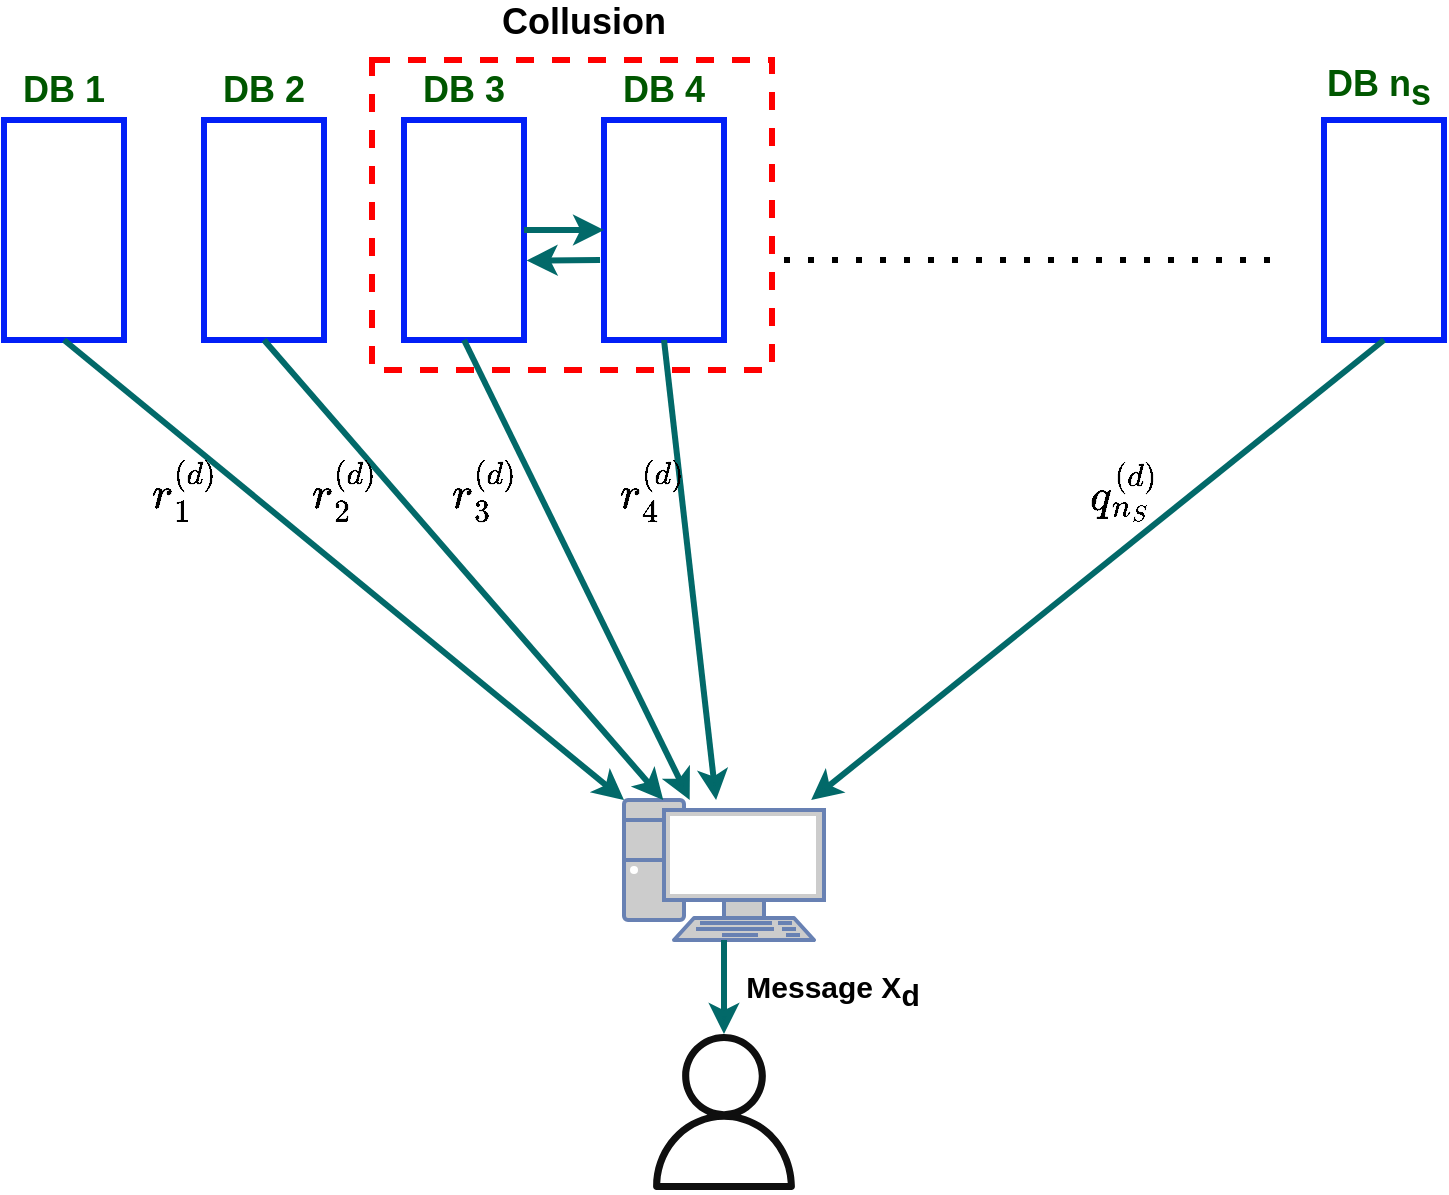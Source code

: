 <mxfile version="21.5.0" type="github">
  <diagram name="Page-1" id="JPqHWe5NCPTTdfH1C98E">
    <mxGraphModel dx="1434" dy="779" grid="1" gridSize="10" guides="1" tooltips="1" connect="1" arrows="1" fold="1" page="1" pageScale="1" pageWidth="827" pageHeight="1169" background="#ffffff" math="1" shadow="0">
      <root>
        <mxCell id="0" />
        <mxCell id="1" parent="0" />
        <mxCell id="hcC1AArkkbN6AmzWhMLO-1" value="" style="rounded=0;whiteSpace=wrap;html=1;strokeColor=#021ff7;fillColor=none;strokeWidth=3;" parent="1" vertex="1">
          <mxGeometry x="30" y="200" width="60" height="110" as="geometry" />
        </mxCell>
        <mxCell id="hcC1AArkkbN6AmzWhMLO-2" value="" style="rounded=0;whiteSpace=wrap;html=1;strokeColor=#021ff7;fillColor=none;strokeWidth=3;" parent="1" vertex="1">
          <mxGeometry x="130" y="200" width="60" height="110" as="geometry" />
        </mxCell>
        <mxCell id="hcC1AArkkbN6AmzWhMLO-6" value="" style="rounded=0;whiteSpace=wrap;html=1;strokeColor=#021ff7;fillColor=none;strokeWidth=3;" parent="1" vertex="1">
          <mxGeometry x="690" y="200" width="60" height="110" as="geometry" />
        </mxCell>
        <mxCell id="hcC1AArkkbN6AmzWhMLO-9" value="" style="endArrow=none;dashed=1;html=1;dashPattern=1 3;strokeWidth=3;rounded=0;strokeColor=#000000;" parent="1" edge="1">
          <mxGeometry width="50" height="50" relative="1" as="geometry">
            <mxPoint x="420" y="270" as="sourcePoint" />
            <mxPoint x="670" y="270" as="targetPoint" />
            <Array as="points" />
          </mxGeometry>
        </mxCell>
        <mxCell id="hcC1AArkkbN6AmzWhMLO-11" value="" style="sketch=0;outlineConnect=0;fontColor=#333333;fillColor=#0f0f0f;strokeColor=#666666;dashed=0;verticalLabelPosition=bottom;verticalAlign=top;align=center;html=1;fontSize=12;fontStyle=0;aspect=fixed;pointerEvents=1;shape=mxgraph.aws4.user;strokeWidth=3;" parent="1" vertex="1">
          <mxGeometry x="351" y="657" width="78" height="78" as="geometry" />
        </mxCell>
        <mxCell id="hcC1AArkkbN6AmzWhMLO-15" value="" style="endArrow=classic;html=1;rounded=0;exitX=0.5;exitY=1;exitDx=0;exitDy=0;strokeColor=#026969;strokeWidth=3;" parent="1" source="hcC1AArkkbN6AmzWhMLO-6" target="hcC1AArkkbN6AmzWhMLO-18" edge="1">
          <mxGeometry width="50" height="50" relative="1" as="geometry">
            <mxPoint x="440" y="530" as="sourcePoint" />
            <mxPoint x="550" y="530" as="targetPoint" />
          </mxGeometry>
        </mxCell>
        <mxCell id="hcC1AArkkbN6AmzWhMLO-18" value="" style="fontColor=#0066CC;verticalAlign=top;verticalLabelPosition=bottom;labelPosition=center;align=center;html=1;outlineConnect=0;fillColor=#CCCCCC;strokeColor=#6881B3;gradientColor=none;gradientDirection=north;strokeWidth=3;shape=mxgraph.networks.pc;" parent="1" vertex="1">
          <mxGeometry x="340" y="540" width="100" height="70" as="geometry" />
        </mxCell>
        <mxCell id="hcC1AArkkbN6AmzWhMLO-20" value="" style="endArrow=classic;html=1;rounded=0;strokeColor=#026969;strokeWidth=3;exitX=0.5;exitY=1;exitDx=0;exitDy=0;" parent="1" source="hcC1AArkkbN6AmzWhMLO-2" target="hcC1AArkkbN6AmzWhMLO-18" edge="1">
          <mxGeometry width="50" height="50" relative="1" as="geometry">
            <mxPoint x="240" y="350" as="sourcePoint" />
            <mxPoint x="280" y="430" as="targetPoint" />
          </mxGeometry>
        </mxCell>
        <mxCell id="hcC1AArkkbN6AmzWhMLO-21" value="" style="endArrow=classic;html=1;rounded=0;strokeColor=#026969;strokeWidth=3;exitX=0.5;exitY=1;exitDx=0;exitDy=0;entryX=0;entryY=0;entryDx=0;entryDy=0;entryPerimeter=0;" parent="1" source="hcC1AArkkbN6AmzWhMLO-1" target="hcC1AArkkbN6AmzWhMLO-18" edge="1">
          <mxGeometry width="50" height="50" relative="1" as="geometry">
            <mxPoint x="310" y="560" as="sourcePoint" />
            <mxPoint x="180" y="510" as="targetPoint" />
          </mxGeometry>
        </mxCell>
        <mxCell id="hcC1AArkkbN6AmzWhMLO-23" value="" style="endArrow=classic;html=1;rounded=0;strokeWidth=3;strokeColor=#026969;exitX=0.5;exitY=1;exitDx=0;exitDy=0;exitPerimeter=0;" parent="1" source="hcC1AArkkbN6AmzWhMLO-18" target="hcC1AArkkbN6AmzWhMLO-11" edge="1">
          <mxGeometry width="50" height="50" relative="1" as="geometry">
            <mxPoint x="400" y="620" as="sourcePoint" />
            <mxPoint x="320" y="650" as="targetPoint" />
          </mxGeometry>
        </mxCell>
        <mxCell id="hcC1AArkkbN6AmzWhMLO-26" value="" style="rounded=0;whiteSpace=wrap;html=1;strokeColor=#021ff7;fillColor=none;strokeWidth=3;" parent="1" vertex="1">
          <mxGeometry x="230" y="200" width="60" height="110" as="geometry" />
        </mxCell>
        <mxCell id="hcC1AArkkbN6AmzWhMLO-27" value="" style="rounded=0;whiteSpace=wrap;html=1;strokeColor=#021ff7;fillColor=none;strokeWidth=3;" parent="1" vertex="1">
          <mxGeometry x="330" y="200" width="60" height="110" as="geometry" />
        </mxCell>
        <mxCell id="hcC1AArkkbN6AmzWhMLO-28" value="" style="endArrow=classic;html=1;rounded=0;strokeColor=#026969;strokeWidth=3;exitX=0.5;exitY=1;exitDx=0;exitDy=0;" parent="1" source="hcC1AArkkbN6AmzWhMLO-26" target="hcC1AArkkbN6AmzWhMLO-18" edge="1">
          <mxGeometry width="50" height="50" relative="1" as="geometry">
            <mxPoint x="140" y="500" as="sourcePoint" />
            <mxPoint x="320" y="350" as="targetPoint" />
          </mxGeometry>
        </mxCell>
        <mxCell id="hcC1AArkkbN6AmzWhMLO-29" value="" style="endArrow=classic;html=1;rounded=0;strokeColor=#026969;strokeWidth=3;exitX=0.5;exitY=1;exitDx=0;exitDy=0;" parent="1" source="hcC1AArkkbN6AmzWhMLO-27" target="hcC1AArkkbN6AmzWhMLO-18" edge="1">
          <mxGeometry width="50" height="50" relative="1" as="geometry">
            <mxPoint x="150" y="540" as="sourcePoint" />
            <mxPoint x="410" y="490" as="targetPoint" />
          </mxGeometry>
        </mxCell>
        <mxCell id="hcC1AArkkbN6AmzWhMLO-30" value="" style="rounded=0;whiteSpace=wrap;html=1;dashed=1;fillColor=none;strokeColor=#FF0000;strokeWidth=3;" parent="1" vertex="1">
          <mxGeometry x="214" y="170" width="200" height="155" as="geometry" />
        </mxCell>
        <mxCell id="hcC1AArkkbN6AmzWhMLO-33" value="" style="endArrow=classic;html=1;rounded=0;entryX=0;entryY=0.5;entryDx=0;entryDy=0;exitX=1;exitY=0.5;exitDx=0;exitDy=0;strokeWidth=3;strokeColor=#026969;" parent="1" source="hcC1AArkkbN6AmzWhMLO-26" target="hcC1AArkkbN6AmzWhMLO-27" edge="1">
          <mxGeometry width="50" height="50" relative="1" as="geometry">
            <mxPoint x="90" y="480" as="sourcePoint" />
            <mxPoint x="140" y="430" as="targetPoint" />
          </mxGeometry>
        </mxCell>
        <mxCell id="hcC1AArkkbN6AmzWhMLO-34" value="" style="endArrow=classic;html=1;rounded=0;entryX=1.022;entryY=0.639;entryDx=0;entryDy=0;entryPerimeter=0;exitX=-0.033;exitY=0.636;exitDx=0;exitDy=0;exitPerimeter=0;strokeWidth=3;strokeColor=#026969;" parent="1" source="hcC1AArkkbN6AmzWhMLO-27" target="hcC1AArkkbN6AmzWhMLO-26" edge="1">
          <mxGeometry width="50" height="50" relative="1" as="geometry">
            <mxPoint x="310" y="340" as="sourcePoint" />
            <mxPoint x="310" y="280" as="targetPoint" />
          </mxGeometry>
        </mxCell>
        <mxCell id="hcC1AArkkbN6AmzWhMLO-35" value="&lt;font style=&quot;font-size: 18px;&quot;&gt;DB 1&lt;/font&gt;" style="text;html=1;strokeColor=none;fillColor=none;align=center;verticalAlign=middle;whiteSpace=wrap;rounded=0;fontColor=#005700;strokeWidth=3;fontSize=18;fontStyle=1" parent="1" vertex="1">
          <mxGeometry x="30" y="170" width="60" height="30" as="geometry" />
        </mxCell>
        <mxCell id="hcC1AArkkbN6AmzWhMLO-36" value="DB 2" style="text;html=1;strokeColor=none;fillColor=none;align=center;verticalAlign=middle;whiteSpace=wrap;rounded=0;fontColor=#005700;strokeWidth=3;fontSize=18;fontStyle=1" parent="1" vertex="1">
          <mxGeometry x="130" y="170" width="60" height="30" as="geometry" />
        </mxCell>
        <mxCell id="hcC1AArkkbN6AmzWhMLO-37" value="DB 3" style="text;html=1;strokeColor=none;fillColor=none;align=center;verticalAlign=middle;whiteSpace=wrap;rounded=0;fontColor=#005700;strokeWidth=3;fontSize=18;fontStyle=1" parent="1" vertex="1">
          <mxGeometry x="230" y="170" width="60" height="30" as="geometry" />
        </mxCell>
        <mxCell id="hcC1AArkkbN6AmzWhMLO-38" value="DB 4" style="text;html=1;strokeColor=none;fillColor=none;align=center;verticalAlign=middle;whiteSpace=wrap;rounded=0;fontColor=#005700;strokeWidth=3;fontSize=18;fontStyle=1" parent="1" vertex="1">
          <mxGeometry x="330" y="170" width="60" height="30" as="geometry" />
        </mxCell>
        <mxCell id="hcC1AArkkbN6AmzWhMLO-39" value="DB &lt;span style=&quot;font-size: 18px;&quot;&gt;n&lt;/span&gt;&lt;sub style=&quot;font-size: 18px;&quot;&gt;&lt;span style=&quot;font-size: 18px;&quot;&gt;s&lt;/span&gt;&amp;nbsp;&lt;/sub&gt;" style="text;html=1;strokeColor=none;fillColor=none;align=center;verticalAlign=middle;whiteSpace=wrap;rounded=0;fontColor=#005700;strokeWidth=3;fontSize=18;fontStyle=1" parent="1" vertex="1">
          <mxGeometry x="690" y="170" width="60" height="30" as="geometry" />
        </mxCell>
        <mxCell id="hcC1AArkkbN6AmzWhMLO-40" value="Message X&lt;sub style=&quot;font-size: 15px;&quot;&gt;d&lt;/sub&gt;" style="text;html=1;strokeColor=none;fillColor=none;align=center;verticalAlign=middle;whiteSpace=wrap;rounded=0;fontColor=#000000;fontSize=15;fontStyle=1" parent="1" vertex="1">
          <mxGeometry x="400" y="620" width="89" height="30" as="geometry" />
        </mxCell>
        <mxCell id="hcC1AArkkbN6AmzWhMLO-41" value="&lt;sup style=&quot;font-size: 18px;&quot;&gt;&lt;span style=&quot;font-size: 18px;&quot;&gt;Collusion&lt;/span&gt;&lt;br style=&quot;font-size: 18px;&quot;&gt;&lt;/sup&gt;" style="text;html=1;strokeColor=none;fillColor=none;align=center;verticalAlign=middle;whiteSpace=wrap;rounded=0;fontColor=#000000;labelBackgroundColor=none;rotation=0;fontStyle=1;fontSize=18;" parent="1" vertex="1">
          <mxGeometry x="290" y="140" width="60" height="30" as="geometry" />
        </mxCell>
        <mxCell id="hcC1AArkkbN6AmzWhMLO-45" value="$$r^{(d)}_1$$" style="text;html=1;strokeColor=none;fillColor=none;align=center;verticalAlign=middle;whiteSpace=wrap;rounded=0;fontColor=#000000;fontSize=19;rotation=0;" parent="1" vertex="1">
          <mxGeometry x="90" y="370" width="60" height="30" as="geometry" />
        </mxCell>
        <mxCell id="hcC1AArkkbN6AmzWhMLO-50" value="$$r^{(d)}_2$$" style="text;html=1;strokeColor=none;fillColor=none;align=center;verticalAlign=middle;whiteSpace=wrap;rounded=0;fontColor=#000000;fontSize=19;rotation=0;" parent="1" vertex="1">
          <mxGeometry x="170" y="370" width="60" height="30" as="geometry" />
        </mxCell>
        <mxCell id="hcC1AArkkbN6AmzWhMLO-51" value="$$r^{(d)}_3$$" style="text;html=1;strokeColor=none;fillColor=none;align=center;verticalAlign=middle;whiteSpace=wrap;rounded=0;fontColor=#000000;fontSize=19;rotation=0;" parent="1" vertex="1">
          <mxGeometry x="240" y="370" width="60" height="30" as="geometry" />
        </mxCell>
        <mxCell id="hcC1AArkkbN6AmzWhMLO-52" value="$$r^{(d)}_4$$" style="text;html=1;strokeColor=none;fillColor=none;align=center;verticalAlign=middle;whiteSpace=wrap;rounded=0;fontColor=#000000;fontSize=19;rotation=0;" parent="1" vertex="1">
          <mxGeometry x="324" y="370" width="60" height="30" as="geometry" />
        </mxCell>
        <mxCell id="hcC1AArkkbN6AmzWhMLO-53" value="$$q^{(d)}_{n_S}$$" style="text;html=1;strokeColor=none;fillColor=none;align=center;verticalAlign=middle;whiteSpace=wrap;rounded=0;fontColor=#000000;fontSize=19;rotation=0;" parent="1" vertex="1">
          <mxGeometry x="560" y="370" width="60" height="30" as="geometry" />
        </mxCell>
      </root>
    </mxGraphModel>
  </diagram>
</mxfile>
